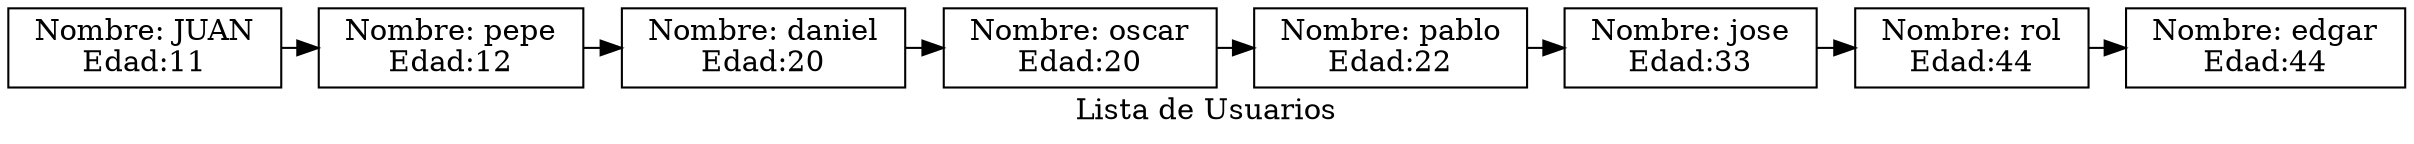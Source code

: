 

digraph G {
label="Lista de Usuarios";
node [shape=box];
//agregar nodos
UJUAN[label=" Nombre: JUAN 
Edad:11"];
Upepe[label=" Nombre: pepe 
Edad:12"];
Udaniel[label=" Nombre: daniel 
Edad:20"];
Uoscar[label=" Nombre: oscar 
Edad:20"];
Upablo[label=" Nombre: pablo 
Edad:22"];
Ujose[label=" Nombre: jose 
Edad:33"];
Urol[label=" Nombre: rol 
Edad:44"];
Uedgar[label=" Nombre: edgar 
Edad:44"];
//Enlazar imagenes
{rank=same;
UJUAN->Upepe->Udaniel->Uoscar->Upablo->Ujose->Urol->Uedgar

}
}
